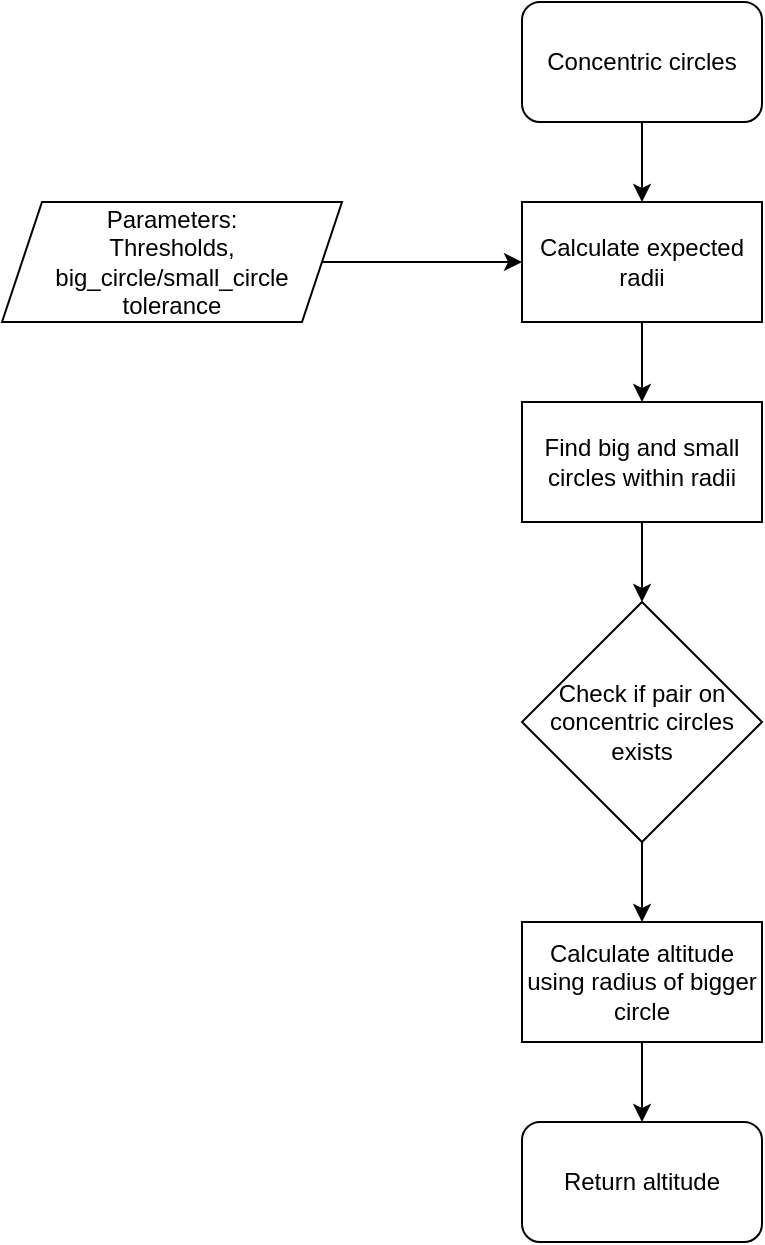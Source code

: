 <mxfile version="23.1.5" type="device">
  <diagram name="Page-1" id="zABlvm26GtV6vpg6BU73">
    <mxGraphModel dx="1364" dy="843" grid="1" gridSize="10" guides="1" tooltips="1" connect="1" arrows="1" fold="1" page="1" pageScale="1" pageWidth="850" pageHeight="2000" math="0" shadow="0">
      <root>
        <mxCell id="0" />
        <mxCell id="1" parent="0" />
        <mxCell id="UzUKPxdUSzKlRO_8iOpC-5" value="" style="edgeStyle=orthogonalEdgeStyle;rounded=0;orthogonalLoop=1;jettySize=auto;html=1;" edge="1" parent="1" source="UzUKPxdUSzKlRO_8iOpC-1" target="UzUKPxdUSzKlRO_8iOpC-2">
          <mxGeometry relative="1" as="geometry" />
        </mxCell>
        <mxCell id="UzUKPxdUSzKlRO_8iOpC-1" value="Concentric circles" style="rounded=1;whiteSpace=wrap;html=1;" vertex="1" parent="1">
          <mxGeometry x="380" y="160" width="120" height="60" as="geometry" />
        </mxCell>
        <mxCell id="UzUKPxdUSzKlRO_8iOpC-7" value="" style="edgeStyle=orthogonalEdgeStyle;rounded=0;orthogonalLoop=1;jettySize=auto;html=1;" edge="1" parent="1" source="UzUKPxdUSzKlRO_8iOpC-2" target="UzUKPxdUSzKlRO_8iOpC-6">
          <mxGeometry relative="1" as="geometry" />
        </mxCell>
        <mxCell id="UzUKPxdUSzKlRO_8iOpC-2" value="Calculate expected radii" style="rounded=0;whiteSpace=wrap;html=1;" vertex="1" parent="1">
          <mxGeometry x="380" y="260" width="120" height="60" as="geometry" />
        </mxCell>
        <mxCell id="UzUKPxdUSzKlRO_8iOpC-4" value="" style="edgeStyle=orthogonalEdgeStyle;rounded=0;orthogonalLoop=1;jettySize=auto;html=1;" edge="1" parent="1" source="UzUKPxdUSzKlRO_8iOpC-3" target="UzUKPxdUSzKlRO_8iOpC-2">
          <mxGeometry relative="1" as="geometry" />
        </mxCell>
        <mxCell id="UzUKPxdUSzKlRO_8iOpC-3" value="Parameters:&lt;br&gt;Thresholds,&lt;br&gt;big_circle/small_circle&lt;br&gt;tolerance" style="shape=parallelogram;perimeter=parallelogramPerimeter;whiteSpace=wrap;html=1;fixedSize=1;" vertex="1" parent="1">
          <mxGeometry x="120" y="260" width="170" height="60" as="geometry" />
        </mxCell>
        <mxCell id="UzUKPxdUSzKlRO_8iOpC-11" value="" style="edgeStyle=orthogonalEdgeStyle;rounded=0;orthogonalLoop=1;jettySize=auto;html=1;" edge="1" parent="1" source="UzUKPxdUSzKlRO_8iOpC-6" target="UzUKPxdUSzKlRO_8iOpC-10">
          <mxGeometry relative="1" as="geometry" />
        </mxCell>
        <mxCell id="UzUKPxdUSzKlRO_8iOpC-6" value="Find big and small circles within radii" style="rounded=0;whiteSpace=wrap;html=1;" vertex="1" parent="1">
          <mxGeometry x="380" y="360" width="120" height="60" as="geometry" />
        </mxCell>
        <mxCell id="UzUKPxdUSzKlRO_8iOpC-14" value="" style="edgeStyle=orthogonalEdgeStyle;rounded=0;orthogonalLoop=1;jettySize=auto;html=1;" edge="1" parent="1" source="UzUKPxdUSzKlRO_8iOpC-8" target="UzUKPxdUSzKlRO_8iOpC-13">
          <mxGeometry relative="1" as="geometry" />
        </mxCell>
        <mxCell id="UzUKPxdUSzKlRO_8iOpC-8" value="Calculate altitude using radius of bigger circle" style="rounded=0;whiteSpace=wrap;html=1;" vertex="1" parent="1">
          <mxGeometry x="380" y="620" width="120" height="60" as="geometry" />
        </mxCell>
        <mxCell id="UzUKPxdUSzKlRO_8iOpC-12" value="" style="edgeStyle=orthogonalEdgeStyle;rounded=0;orthogonalLoop=1;jettySize=auto;html=1;" edge="1" parent="1" source="UzUKPxdUSzKlRO_8iOpC-10" target="UzUKPxdUSzKlRO_8iOpC-8">
          <mxGeometry relative="1" as="geometry" />
        </mxCell>
        <mxCell id="UzUKPxdUSzKlRO_8iOpC-10" value="Check if pair on concentric circles exists" style="rhombus;whiteSpace=wrap;html=1;" vertex="1" parent="1">
          <mxGeometry x="380" y="460" width="120" height="120" as="geometry" />
        </mxCell>
        <mxCell id="UzUKPxdUSzKlRO_8iOpC-13" value="Return altitude" style="rounded=1;whiteSpace=wrap;html=1;" vertex="1" parent="1">
          <mxGeometry x="380" y="720" width="120" height="60" as="geometry" />
        </mxCell>
      </root>
    </mxGraphModel>
  </diagram>
</mxfile>
